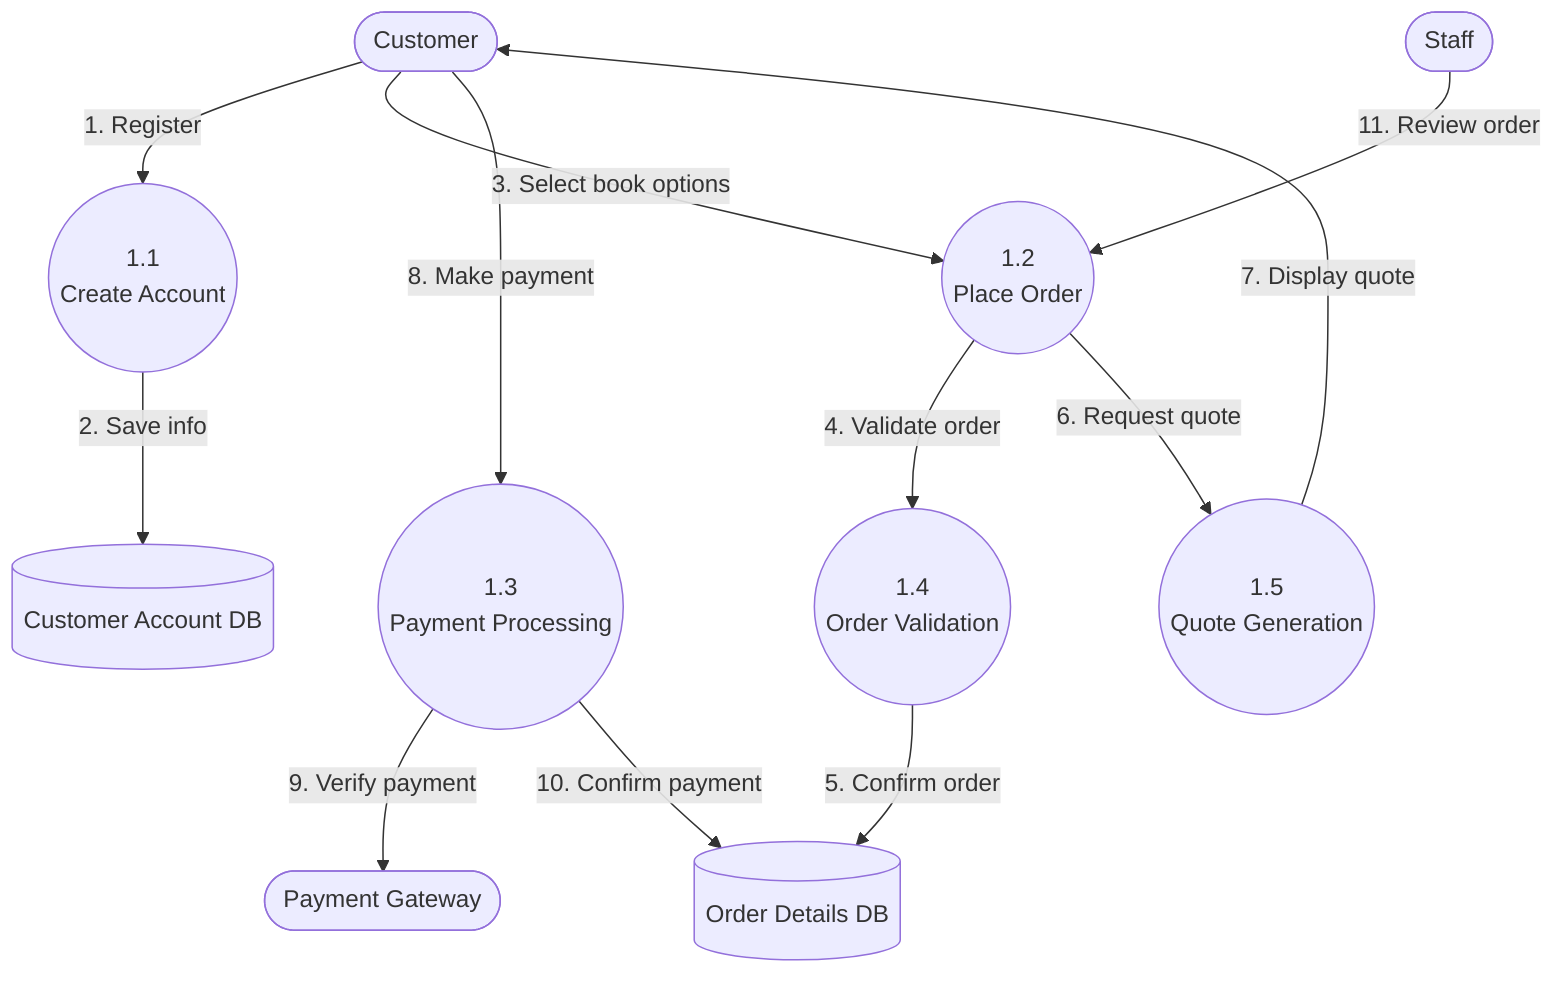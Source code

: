 graph TD

Customer([Customer])
Staff([Staff])
PaymentGateway([Payment Gateway])
DS1[(Customer Account DB)]
DS2[(Order Details DB)]

P1.1((1.1<br>Create Account))
P1.2((1.2<br>Place Order))
P1.3((1.3<br>Payment Processing))
P1.4((1.4<br>Order Validation))
P1.5((1.5<br>Quote Generation))

Customer -->|"1. Register"| P1.1
P1.1 -->|"2. Save info"| DS1
Customer -->|"3. Select book options"| P1.2
P1.2 -->|"4. Validate order"| P1.4
P1.4 -->|"5. Confirm order"| DS2
P1.2 -->|"6. Request quote"| P1.5
P1.5 -->|"7. Display quote"| Customer

Customer -->|"8. Make payment"| P1.3
P1.3 -->|"9. Verify payment"| PaymentGateway
P1.3 -->|"10. Confirm payment"| DS2
Staff -->|"11. Review order"| P1.2